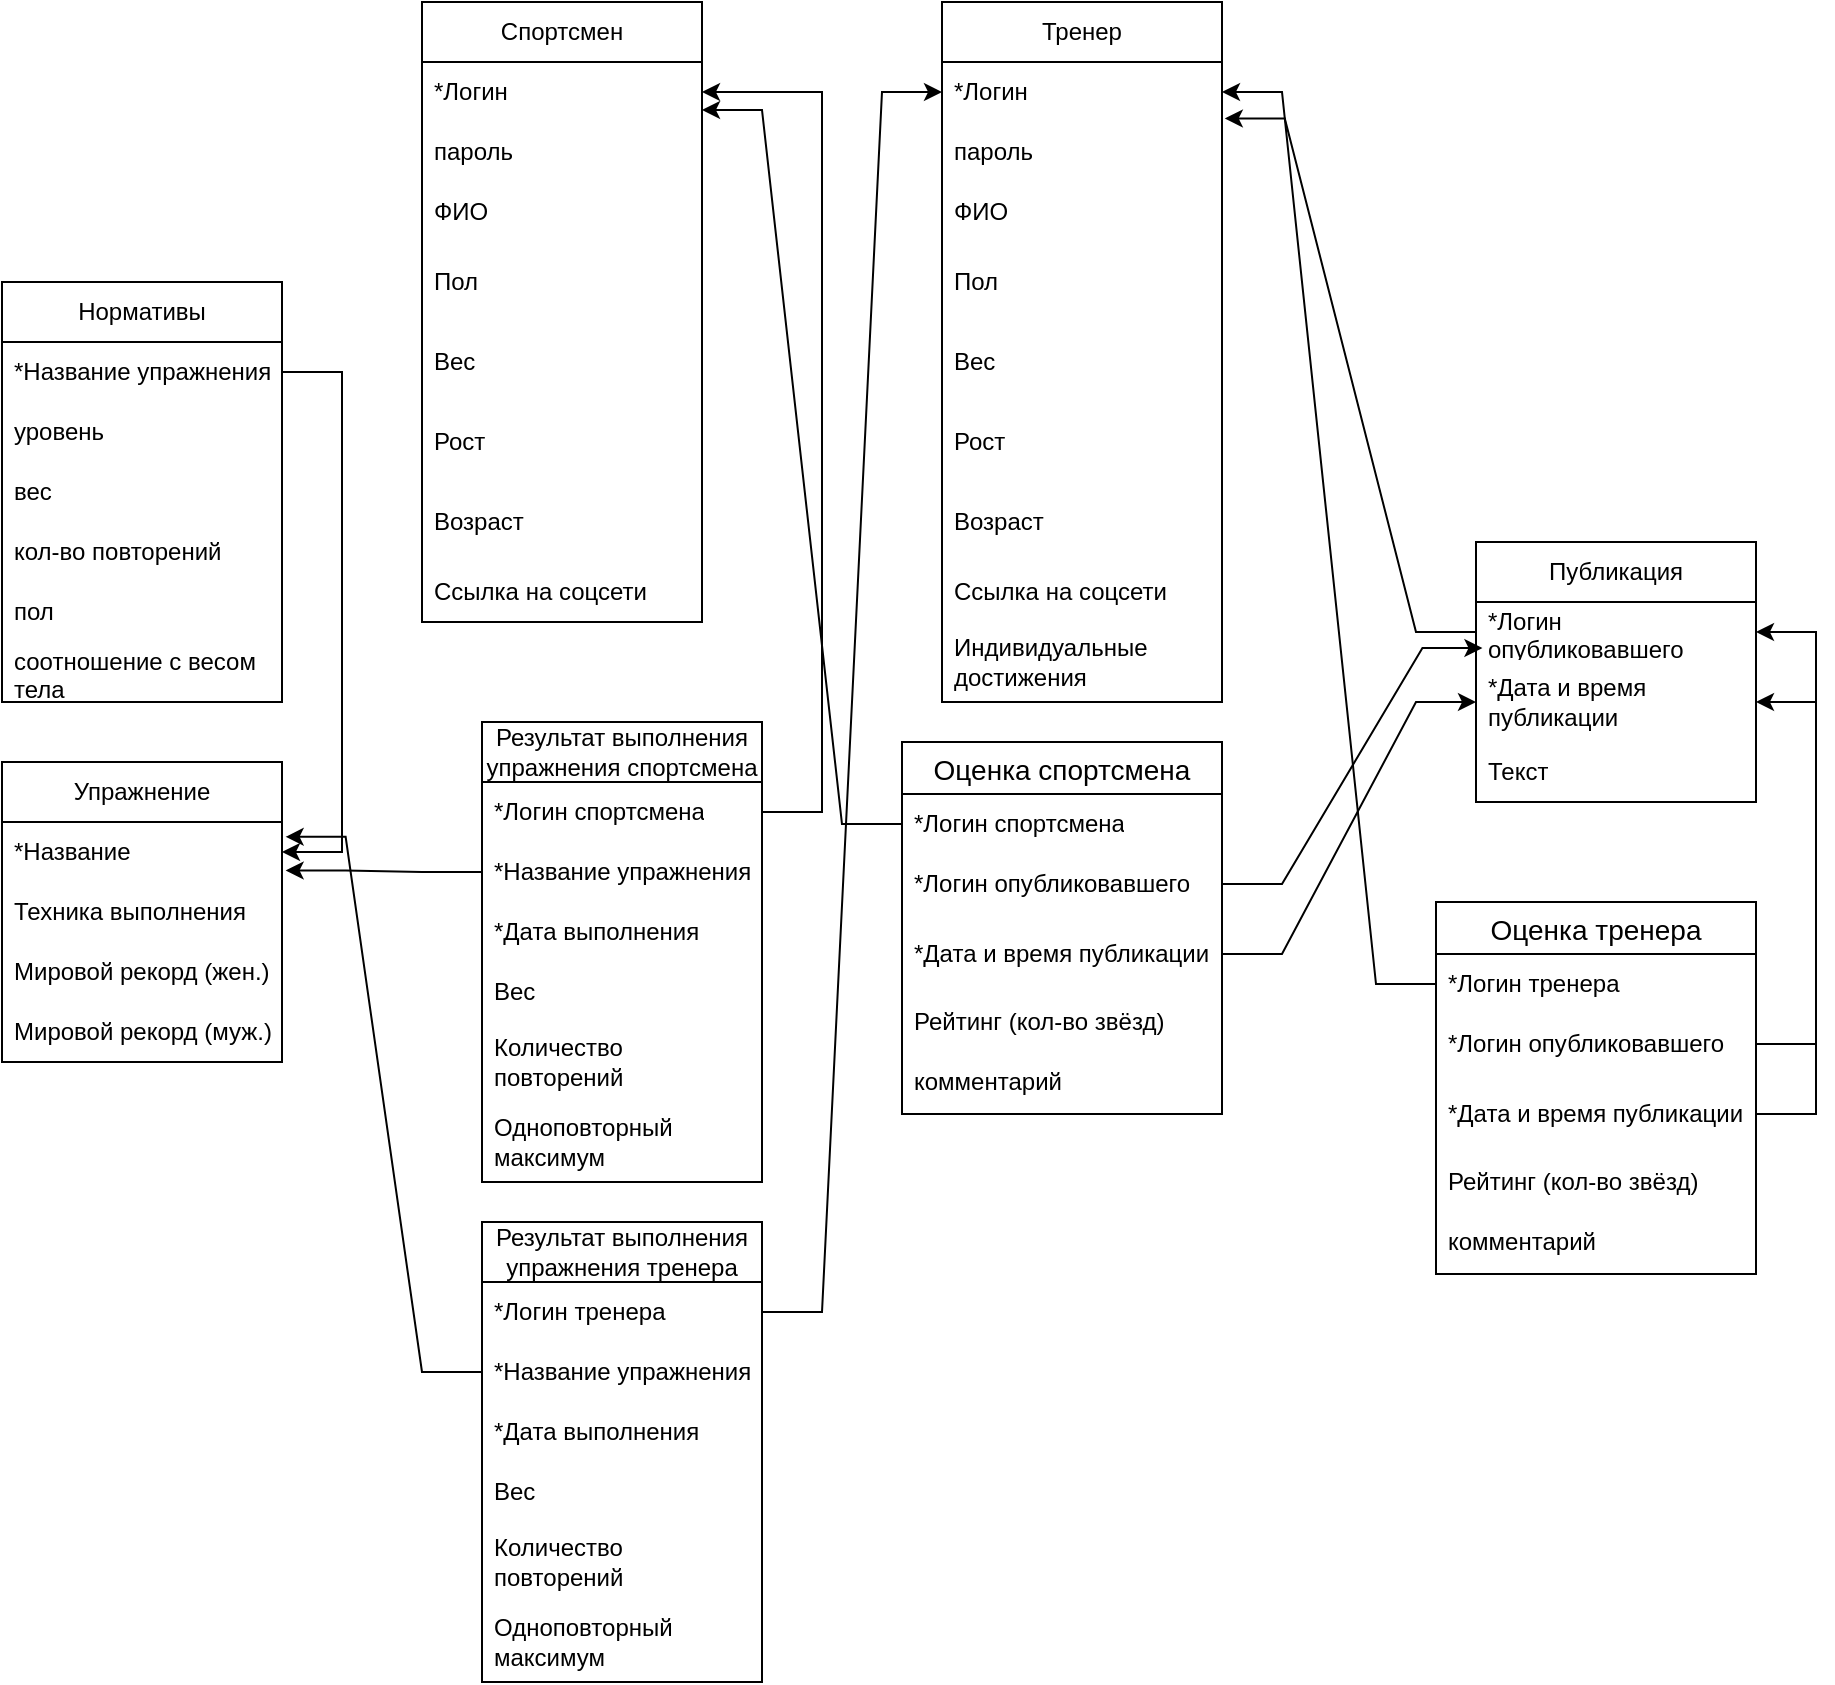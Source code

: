 <mxfile version="24.8.7">
  <diagram id="c07GQGV6-VwXg3aiEi5o" name="Страница — 1">
    <mxGraphModel dx="1877" dy="1699" grid="1" gridSize="10" guides="1" tooltips="1" connect="1" arrows="1" fold="1" page="1" pageScale="1" pageWidth="827" pageHeight="1169" math="0" shadow="0">
      <root>
        <mxCell id="0" />
        <mxCell id="1" parent="0" />
        <mxCell id="rUUBaZWvynunEFiWX7Zg-1" value="Спортсмен" style="swimlane;fontStyle=0;childLayout=stackLayout;horizontal=1;startSize=30;horizontalStack=0;resizeParent=1;resizeParentMax=0;resizeLast=0;collapsible=1;marginBottom=0;whiteSpace=wrap;html=1;" parent="1" vertex="1">
          <mxGeometry x="160" y="-110" width="140" height="310" as="geometry" />
        </mxCell>
        <mxCell id="rUUBaZWvynunEFiWX7Zg-2" value="*Логин" style="text;strokeColor=none;fillColor=none;align=left;verticalAlign=middle;spacingLeft=4;spacingRight=4;overflow=hidden;points=[[0,0.5],[1,0.5]];portConstraint=eastwest;rotatable=0;whiteSpace=wrap;html=1;" parent="rUUBaZWvynunEFiWX7Zg-1" vertex="1">
          <mxGeometry y="30" width="140" height="30" as="geometry" />
        </mxCell>
        <mxCell id="rUUBaZWvynunEFiWX7Zg-3" value="пароль" style="text;strokeColor=none;fillColor=none;align=left;verticalAlign=middle;spacingLeft=4;spacingRight=4;overflow=hidden;points=[[0,0.5],[1,0.5]];portConstraint=eastwest;rotatable=0;whiteSpace=wrap;html=1;" parent="rUUBaZWvynunEFiWX7Zg-1" vertex="1">
          <mxGeometry y="60" width="140" height="30" as="geometry" />
        </mxCell>
        <mxCell id="rUUBaZWvynunEFiWX7Zg-4" value="ФИО" style="text;strokeColor=none;fillColor=none;align=left;verticalAlign=middle;spacingLeft=4;spacingRight=4;overflow=hidden;points=[[0,0.5],[1,0.5]];portConstraint=eastwest;rotatable=0;whiteSpace=wrap;html=1;" parent="rUUBaZWvynunEFiWX7Zg-1" vertex="1">
          <mxGeometry y="90" width="140" height="30" as="geometry" />
        </mxCell>
        <mxCell id="rUUBaZWvynunEFiWX7Zg-5" value="Пол" style="text;strokeColor=none;fillColor=none;align=left;verticalAlign=middle;spacingLeft=4;spacingRight=4;overflow=hidden;points=[[0,0.5],[1,0.5]];portConstraint=eastwest;rotatable=0;whiteSpace=wrap;html=1;" parent="rUUBaZWvynunEFiWX7Zg-1" vertex="1">
          <mxGeometry y="120" width="140" height="40" as="geometry" />
        </mxCell>
        <mxCell id="rUUBaZWvynunEFiWX7Zg-6" value="Вес" style="text;strokeColor=none;fillColor=none;align=left;verticalAlign=middle;spacingLeft=4;spacingRight=4;overflow=hidden;points=[[0,0.5],[1,0.5]];portConstraint=eastwest;rotatable=0;whiteSpace=wrap;html=1;" parent="rUUBaZWvynunEFiWX7Zg-1" vertex="1">
          <mxGeometry y="160" width="140" height="40" as="geometry" />
        </mxCell>
        <mxCell id="rUUBaZWvynunEFiWX7Zg-7" value="Рост" style="text;strokeColor=none;fillColor=none;align=left;verticalAlign=middle;spacingLeft=4;spacingRight=4;overflow=hidden;points=[[0,0.5],[1,0.5]];portConstraint=eastwest;rotatable=0;whiteSpace=wrap;html=1;" parent="rUUBaZWvynunEFiWX7Zg-1" vertex="1">
          <mxGeometry y="200" width="140" height="40" as="geometry" />
        </mxCell>
        <mxCell id="rUUBaZWvynunEFiWX7Zg-8" value="Возраст" style="text;strokeColor=none;fillColor=none;align=left;verticalAlign=middle;spacingLeft=4;spacingRight=4;overflow=hidden;points=[[0,0.5],[1,0.5]];portConstraint=eastwest;rotatable=0;whiteSpace=wrap;html=1;" parent="rUUBaZWvynunEFiWX7Zg-1" vertex="1">
          <mxGeometry y="240" width="140" height="40" as="geometry" />
        </mxCell>
        <mxCell id="rUUBaZWvynunEFiWX7Zg-9" value="Ссылка на соцсети" style="text;strokeColor=none;fillColor=none;align=left;verticalAlign=middle;spacingLeft=4;spacingRight=4;overflow=hidden;points=[[0,0.5],[1,0.5]];portConstraint=eastwest;rotatable=0;whiteSpace=wrap;html=1;" parent="rUUBaZWvynunEFiWX7Zg-1" vertex="1">
          <mxGeometry y="280" width="140" height="30" as="geometry" />
        </mxCell>
        <mxCell id="rUUBaZWvynunEFiWX7Zg-10" value="Упражнение" style="swimlane;fontStyle=0;childLayout=stackLayout;horizontal=1;startSize=30;horizontalStack=0;resizeParent=1;resizeParentMax=0;resizeLast=0;collapsible=1;marginBottom=0;whiteSpace=wrap;html=1;" parent="1" vertex="1">
          <mxGeometry x="-50" y="270" width="140" height="150" as="geometry" />
        </mxCell>
        <mxCell id="rUUBaZWvynunEFiWX7Zg-11" value="*Название" style="text;strokeColor=none;fillColor=none;align=left;verticalAlign=middle;spacingLeft=4;spacingRight=4;overflow=hidden;points=[[0,0.5],[1,0.5]];portConstraint=eastwest;rotatable=0;whiteSpace=wrap;html=1;" parent="rUUBaZWvynunEFiWX7Zg-10" vertex="1">
          <mxGeometry y="30" width="140" height="30" as="geometry" />
        </mxCell>
        <mxCell id="rUUBaZWvynunEFiWX7Zg-12" value="Техника выполнения" style="text;strokeColor=none;fillColor=none;align=left;verticalAlign=middle;spacingLeft=4;spacingRight=4;overflow=hidden;points=[[0,0.5],[1,0.5]];portConstraint=eastwest;rotatable=0;whiteSpace=wrap;html=1;" parent="rUUBaZWvynunEFiWX7Zg-10" vertex="1">
          <mxGeometry y="60" width="140" height="30" as="geometry" />
        </mxCell>
        <mxCell id="lE8NA4NhlGaFQlFwG3aQ-1" value="Мировой рекорд (жен.)" style="text;strokeColor=none;fillColor=none;align=left;verticalAlign=middle;spacingLeft=4;spacingRight=4;overflow=hidden;points=[[0,0.5],[1,0.5]];portConstraint=eastwest;rotatable=0;whiteSpace=wrap;html=1;" parent="rUUBaZWvynunEFiWX7Zg-10" vertex="1">
          <mxGeometry y="90" width="140" height="30" as="geometry" />
        </mxCell>
        <mxCell id="lE8NA4NhlGaFQlFwG3aQ-2" value="Мировой рекорд (муж.)" style="text;strokeColor=none;fillColor=none;align=left;verticalAlign=middle;spacingLeft=4;spacingRight=4;overflow=hidden;points=[[0,0.5],[1,0.5]];portConstraint=eastwest;rotatable=0;whiteSpace=wrap;html=1;" parent="rUUBaZWvynunEFiWX7Zg-10" vertex="1">
          <mxGeometry y="120" width="140" height="30" as="geometry" />
        </mxCell>
        <mxCell id="rUUBaZWvynunEFiWX7Zg-13" value="Публикация" style="swimlane;fontStyle=0;childLayout=stackLayout;horizontal=1;startSize=30;horizontalStack=0;resizeParent=1;resizeParentMax=0;resizeLast=0;collapsible=1;marginBottom=0;whiteSpace=wrap;html=1;" parent="1" vertex="1">
          <mxGeometry x="687" y="160" width="140" height="130" as="geometry" />
        </mxCell>
        <mxCell id="MlBihxFNE_MPmGg6ZcnD-5" value="*Логин опубликовавшего" style="text;strokeColor=none;fillColor=none;align=left;verticalAlign=middle;spacingLeft=4;spacingRight=4;overflow=hidden;points=[[0,0.5],[1,0.5]];portConstraint=eastwest;rotatable=0;whiteSpace=wrap;html=1;" parent="rUUBaZWvynunEFiWX7Zg-13" vertex="1">
          <mxGeometry y="30" width="140" height="30" as="geometry" />
        </mxCell>
        <mxCell id="rUUBaZWvynunEFiWX7Zg-14" value="*Дата и время публикации" style="text;strokeColor=none;fillColor=none;align=left;verticalAlign=middle;spacingLeft=4;spacingRight=4;overflow=hidden;points=[[0,0.5],[1,0.5]];portConstraint=eastwest;rotatable=0;whiteSpace=wrap;html=1;" parent="rUUBaZWvynunEFiWX7Zg-13" vertex="1">
          <mxGeometry y="60" width="140" height="40" as="geometry" />
        </mxCell>
        <mxCell id="rUUBaZWvynunEFiWX7Zg-15" value="Текст" style="text;strokeColor=none;fillColor=none;align=left;verticalAlign=middle;spacingLeft=4;spacingRight=4;overflow=hidden;points=[[0,0.5],[1,0.5]];portConstraint=eastwest;rotatable=0;whiteSpace=wrap;html=1;" parent="rUUBaZWvynunEFiWX7Zg-13" vertex="1">
          <mxGeometry y="100" width="140" height="30" as="geometry" />
        </mxCell>
        <mxCell id="rUUBaZWvynunEFiWX7Zg-16" value="Тренер" style="swimlane;fontStyle=0;childLayout=stackLayout;horizontal=1;startSize=30;horizontalStack=0;resizeParent=1;resizeParentMax=0;resizeLast=0;collapsible=1;marginBottom=0;whiteSpace=wrap;html=1;" parent="1" vertex="1">
          <mxGeometry x="420" y="-110" width="140" height="350" as="geometry" />
        </mxCell>
        <mxCell id="rUUBaZWvynunEFiWX7Zg-17" value="*Логин" style="text;strokeColor=none;fillColor=none;align=left;verticalAlign=middle;spacingLeft=4;spacingRight=4;overflow=hidden;points=[[0,0.5],[1,0.5]];portConstraint=eastwest;rotatable=0;whiteSpace=wrap;html=1;" parent="rUUBaZWvynunEFiWX7Zg-16" vertex="1">
          <mxGeometry y="30" width="140" height="30" as="geometry" />
        </mxCell>
        <mxCell id="rUUBaZWvynunEFiWX7Zg-18" value="пароль" style="text;strokeColor=none;fillColor=none;align=left;verticalAlign=middle;spacingLeft=4;spacingRight=4;overflow=hidden;points=[[0,0.5],[1,0.5]];portConstraint=eastwest;rotatable=0;whiteSpace=wrap;html=1;" parent="rUUBaZWvynunEFiWX7Zg-16" vertex="1">
          <mxGeometry y="60" width="140" height="30" as="geometry" />
        </mxCell>
        <mxCell id="rUUBaZWvynunEFiWX7Zg-19" value="ФИО" style="text;strokeColor=none;fillColor=none;align=left;verticalAlign=middle;spacingLeft=4;spacingRight=4;overflow=hidden;points=[[0,0.5],[1,0.5]];portConstraint=eastwest;rotatable=0;whiteSpace=wrap;html=1;" parent="rUUBaZWvynunEFiWX7Zg-16" vertex="1">
          <mxGeometry y="90" width="140" height="30" as="geometry" />
        </mxCell>
        <mxCell id="rUUBaZWvynunEFiWX7Zg-20" value="Пол" style="text;strokeColor=none;fillColor=none;align=left;verticalAlign=middle;spacingLeft=4;spacingRight=4;overflow=hidden;points=[[0,0.5],[1,0.5]];portConstraint=eastwest;rotatable=0;whiteSpace=wrap;html=1;" parent="rUUBaZWvynunEFiWX7Zg-16" vertex="1">
          <mxGeometry y="120" width="140" height="40" as="geometry" />
        </mxCell>
        <mxCell id="rUUBaZWvynunEFiWX7Zg-21" value="Вес" style="text;strokeColor=none;fillColor=none;align=left;verticalAlign=middle;spacingLeft=4;spacingRight=4;overflow=hidden;points=[[0,0.5],[1,0.5]];portConstraint=eastwest;rotatable=0;whiteSpace=wrap;html=1;" parent="rUUBaZWvynunEFiWX7Zg-16" vertex="1">
          <mxGeometry y="160" width="140" height="40" as="geometry" />
        </mxCell>
        <mxCell id="rUUBaZWvynunEFiWX7Zg-22" value="Рост" style="text;strokeColor=none;fillColor=none;align=left;verticalAlign=middle;spacingLeft=4;spacingRight=4;overflow=hidden;points=[[0,0.5],[1,0.5]];portConstraint=eastwest;rotatable=0;whiteSpace=wrap;html=1;" parent="rUUBaZWvynunEFiWX7Zg-16" vertex="1">
          <mxGeometry y="200" width="140" height="40" as="geometry" />
        </mxCell>
        <mxCell id="rUUBaZWvynunEFiWX7Zg-23" value="Возраст" style="text;strokeColor=none;fillColor=none;align=left;verticalAlign=middle;spacingLeft=4;spacingRight=4;overflow=hidden;points=[[0,0.5],[1,0.5]];portConstraint=eastwest;rotatable=0;whiteSpace=wrap;html=1;" parent="rUUBaZWvynunEFiWX7Zg-16" vertex="1">
          <mxGeometry y="240" width="140" height="40" as="geometry" />
        </mxCell>
        <mxCell id="VtZpSZQVkxVqMhEf5HsR-1" value="Ссылка на соцсети" style="text;strokeColor=none;fillColor=none;align=left;verticalAlign=middle;spacingLeft=4;spacingRight=4;overflow=hidden;points=[[0,0.5],[1,0.5]];portConstraint=eastwest;rotatable=0;whiteSpace=wrap;html=1;" parent="rUUBaZWvynunEFiWX7Zg-16" vertex="1">
          <mxGeometry y="280" width="140" height="30" as="geometry" />
        </mxCell>
        <mxCell id="rUUBaZWvynunEFiWX7Zg-24" value="Индивидуальные достижения" style="text;strokeColor=none;fillColor=none;align=left;verticalAlign=middle;spacingLeft=4;spacingRight=4;overflow=hidden;points=[[0,0.5],[1,0.5]];portConstraint=eastwest;rotatable=0;whiteSpace=wrap;html=1;" parent="rUUBaZWvynunEFiWX7Zg-16" vertex="1">
          <mxGeometry y="310" width="140" height="40" as="geometry" />
        </mxCell>
        <mxCell id="rUUBaZWvynunEFiWX7Zg-25" value="Результат выполнения упражнения спортсмена" style="swimlane;fontStyle=0;childLayout=stackLayout;horizontal=1;startSize=30;horizontalStack=0;resizeParent=1;resizeParentMax=0;resizeLast=0;collapsible=1;marginBottom=0;whiteSpace=wrap;html=1;" parent="1" vertex="1">
          <mxGeometry x="190" y="250" width="140" height="230" as="geometry" />
        </mxCell>
        <mxCell id="MlBihxFNE_MPmGg6ZcnD-2" value="*Логин спортсмена" style="text;strokeColor=none;fillColor=none;align=left;verticalAlign=middle;spacingLeft=4;spacingRight=4;overflow=hidden;points=[[0,0.5],[1,0.5]];portConstraint=eastwest;rotatable=0;whiteSpace=wrap;html=1;" parent="rUUBaZWvynunEFiWX7Zg-25" vertex="1">
          <mxGeometry y="30" width="140" height="30" as="geometry" />
        </mxCell>
        <mxCell id="6RJug8LGLk_9Msren_2N-3" value="*Название упражнения" style="text;strokeColor=none;fillColor=none;align=left;verticalAlign=middle;spacingLeft=4;spacingRight=4;overflow=hidden;points=[[0,0.5],[1,0.5]];portConstraint=eastwest;rotatable=0;whiteSpace=wrap;html=1;" parent="rUUBaZWvynunEFiWX7Zg-25" vertex="1">
          <mxGeometry y="60" width="140" height="30" as="geometry" />
        </mxCell>
        <mxCell id="rUUBaZWvynunEFiWX7Zg-26" value="*Дата выполнения" style="text;strokeColor=none;fillColor=none;align=left;verticalAlign=middle;spacingLeft=4;spacingRight=4;overflow=hidden;points=[[0,0.5],[1,0.5]];portConstraint=eastwest;rotatable=0;whiteSpace=wrap;html=1;" parent="rUUBaZWvynunEFiWX7Zg-25" vertex="1">
          <mxGeometry y="90" width="140" height="30" as="geometry" />
        </mxCell>
        <mxCell id="rUUBaZWvynunEFiWX7Zg-27" value="Вес" style="text;strokeColor=none;fillColor=none;align=left;verticalAlign=middle;spacingLeft=4;spacingRight=4;overflow=hidden;points=[[0,0.5],[1,0.5]];portConstraint=eastwest;rotatable=0;whiteSpace=wrap;html=1;" parent="rUUBaZWvynunEFiWX7Zg-25" vertex="1">
          <mxGeometry y="120" width="140" height="30" as="geometry" />
        </mxCell>
        <mxCell id="rUUBaZWvynunEFiWX7Zg-28" value="Количество повторений" style="text;strokeColor=none;fillColor=none;align=left;verticalAlign=middle;spacingLeft=4;spacingRight=4;overflow=hidden;points=[[0,0.5],[1,0.5]];portConstraint=eastwest;rotatable=0;whiteSpace=wrap;html=1;" parent="rUUBaZWvynunEFiWX7Zg-25" vertex="1">
          <mxGeometry y="150" width="140" height="40" as="geometry" />
        </mxCell>
        <mxCell id="rUUBaZWvynunEFiWX7Zg-29" value="Одноповторный максимум" style="text;strokeColor=none;fillColor=none;align=left;verticalAlign=middle;spacingLeft=4;spacingRight=4;overflow=hidden;points=[[0,0.5],[1,0.5]];portConstraint=eastwest;rotatable=0;whiteSpace=wrap;html=1;" parent="rUUBaZWvynunEFiWX7Zg-25" vertex="1">
          <mxGeometry y="190" width="140" height="40" as="geometry" />
        </mxCell>
        <mxCell id="rUUBaZWvynunEFiWX7Zg-30" value="Нормативы" style="swimlane;fontStyle=0;childLayout=stackLayout;horizontal=1;startSize=30;horizontalStack=0;resizeParent=1;resizeParentMax=0;resizeLast=0;collapsible=1;marginBottom=0;whiteSpace=wrap;html=1;" parent="1" vertex="1">
          <mxGeometry x="-50" y="30" width="140" height="210" as="geometry" />
        </mxCell>
        <mxCell id="6RJug8LGLk_9Msren_2N-1" value="*Название упражнения" style="text;strokeColor=none;fillColor=none;align=left;verticalAlign=middle;spacingLeft=4;spacingRight=4;overflow=hidden;points=[[0,0.5],[1,0.5]];portConstraint=eastwest;rotatable=0;whiteSpace=wrap;html=1;" parent="rUUBaZWvynunEFiWX7Zg-30" vertex="1">
          <mxGeometry y="30" width="140" height="30" as="geometry" />
        </mxCell>
        <mxCell id="rUUBaZWvynunEFiWX7Zg-31" value="уровень" style="text;strokeColor=none;fillColor=none;align=left;verticalAlign=middle;spacingLeft=4;spacingRight=4;overflow=hidden;points=[[0,0.5],[1,0.5]];portConstraint=eastwest;rotatable=0;whiteSpace=wrap;html=1;" parent="rUUBaZWvynunEFiWX7Zg-30" vertex="1">
          <mxGeometry y="60" width="140" height="30" as="geometry" />
        </mxCell>
        <mxCell id="rUUBaZWvynunEFiWX7Zg-32" value="вес" style="text;strokeColor=none;fillColor=none;align=left;verticalAlign=middle;spacingLeft=4;spacingRight=4;overflow=hidden;points=[[0,0.5],[1,0.5]];portConstraint=eastwest;rotatable=0;whiteSpace=wrap;html=1;" parent="rUUBaZWvynunEFiWX7Zg-30" vertex="1">
          <mxGeometry y="90" width="140" height="30" as="geometry" />
        </mxCell>
        <mxCell id="lE8NA4NhlGaFQlFwG3aQ-3" value="кол-во повторений" style="text;strokeColor=none;fillColor=none;align=left;verticalAlign=middle;spacingLeft=4;spacingRight=4;overflow=hidden;points=[[0,0.5],[1,0.5]];portConstraint=eastwest;rotatable=0;whiteSpace=wrap;html=1;" parent="rUUBaZWvynunEFiWX7Zg-30" vertex="1">
          <mxGeometry y="120" width="140" height="30" as="geometry" />
        </mxCell>
        <mxCell id="MvgIU7nSkMp8FIetMFMV-1" value="пол" style="text;strokeColor=none;fillColor=none;align=left;verticalAlign=middle;spacingLeft=4;spacingRight=4;overflow=hidden;points=[[0,0.5],[1,0.5]];portConstraint=eastwest;rotatable=0;whiteSpace=wrap;html=1;" parent="rUUBaZWvynunEFiWX7Zg-30" vertex="1">
          <mxGeometry y="150" width="140" height="30" as="geometry" />
        </mxCell>
        <mxCell id="MvgIU7nSkMp8FIetMFMV-2" value="соотношение с весом тела" style="text;strokeColor=none;fillColor=none;align=left;verticalAlign=middle;spacingLeft=4;spacingRight=4;overflow=hidden;points=[[0,0.5],[1,0.5]];portConstraint=eastwest;rotatable=0;whiteSpace=wrap;html=1;" parent="rUUBaZWvynunEFiWX7Zg-30" vertex="1">
          <mxGeometry y="180" width="140" height="30" as="geometry" />
        </mxCell>
        <mxCell id="rUUBaZWvynunEFiWX7Zg-33" value="" style="edgeStyle=entityRelationEdgeStyle;fontSize=12;html=1;endArrow=none;rounded=0;exitX=1.01;exitY=0.94;exitDx=0;exitDy=0;exitPerimeter=0;endFill=0;startArrow=classic;startFill=1;" parent="1" source="rUUBaZWvynunEFiWX7Zg-17" target="MlBihxFNE_MPmGg6ZcnD-5" edge="1">
          <mxGeometry width="100" height="100" relative="1" as="geometry">
            <mxPoint x="460" y="290" as="sourcePoint" />
            <mxPoint x="560" y="190" as="targetPoint" />
          </mxGeometry>
        </mxCell>
        <mxCell id="rUUBaZWvynunEFiWX7Zg-34" value="" style="edgeStyle=entityRelationEdgeStyle;fontSize=12;html=1;endArrow=none;rounded=0;endFill=0;startArrow=classic;startFill=1;" parent="1" source="rUUBaZWvynunEFiWX7Zg-2" target="MlBihxFNE_MPmGg6ZcnD-2" edge="1">
          <mxGeometry width="100" height="100" relative="1" as="geometry">
            <mxPoint x="430" y="260" as="sourcePoint" />
            <mxPoint x="530" y="160" as="targetPoint" />
          </mxGeometry>
        </mxCell>
        <mxCell id="rUUBaZWvynunEFiWX7Zg-37" value="Оценка спортсмена" style="swimlane;fontStyle=0;childLayout=stackLayout;horizontal=1;startSize=26;horizontalStack=0;resizeParent=1;resizeParentMax=0;resizeLast=0;collapsible=1;marginBottom=0;align=center;fontSize=14;" parent="1" vertex="1">
          <mxGeometry x="400" y="260" width="160" height="186" as="geometry" />
        </mxCell>
        <mxCell id="MlBihxFNE_MPmGg6ZcnD-3" value="*Логин спортсмена" style="text;strokeColor=none;fillColor=none;align=left;verticalAlign=middle;spacingLeft=4;spacingRight=4;overflow=hidden;points=[[0,0.5],[1,0.5]];portConstraint=eastwest;rotatable=0;whiteSpace=wrap;html=1;" parent="rUUBaZWvynunEFiWX7Zg-37" vertex="1">
          <mxGeometry y="26" width="160" height="30" as="geometry" />
        </mxCell>
        <mxCell id="MlBihxFNE_MPmGg6ZcnD-7" value="*Логин опубликовавшего" style="text;strokeColor=none;fillColor=none;align=left;verticalAlign=middle;spacingLeft=4;spacingRight=4;overflow=hidden;points=[[0,0.5],[1,0.5]];portConstraint=eastwest;rotatable=0;whiteSpace=wrap;html=1;" parent="rUUBaZWvynunEFiWX7Zg-37" vertex="1">
          <mxGeometry y="56" width="160" height="30" as="geometry" />
        </mxCell>
        <mxCell id="MlBihxFNE_MPmGg6ZcnD-6" value="*Дата и время публикации" style="text;strokeColor=none;fillColor=none;align=left;verticalAlign=middle;spacingLeft=4;spacingRight=4;overflow=hidden;points=[[0,0.5],[1,0.5]];portConstraint=eastwest;rotatable=0;whiteSpace=wrap;html=1;" parent="rUUBaZWvynunEFiWX7Zg-37" vertex="1">
          <mxGeometry y="86" width="160" height="40" as="geometry" />
        </mxCell>
        <mxCell id="rUUBaZWvynunEFiWX7Zg-38" value="Рейтинг (кол-во звёзд)" style="text;strokeColor=none;fillColor=none;spacingLeft=4;spacingRight=4;overflow=hidden;rotatable=0;points=[[0,0.5],[1,0.5]];portConstraint=eastwest;fontSize=12;whiteSpace=wrap;html=1;" parent="rUUBaZWvynunEFiWX7Zg-37" vertex="1">
          <mxGeometry y="126" width="160" height="30" as="geometry" />
        </mxCell>
        <mxCell id="rUUBaZWvynunEFiWX7Zg-39" value="комментарий" style="text;strokeColor=none;fillColor=none;spacingLeft=4;spacingRight=4;overflow=hidden;rotatable=0;points=[[0,0.5],[1,0.5]];portConstraint=eastwest;fontSize=12;whiteSpace=wrap;html=1;" parent="rUUBaZWvynunEFiWX7Zg-37" vertex="1">
          <mxGeometry y="156" width="160" height="30" as="geometry" />
        </mxCell>
        <mxCell id="rUUBaZWvynunEFiWX7Zg-40" value="" style="edgeStyle=entityRelationEdgeStyle;fontSize=12;html=1;endArrow=none;rounded=0;startArrow=classic;startFill=1;endFill=0;" parent="1" source="rUUBaZWvynunEFiWX7Zg-14" target="MlBihxFNE_MPmGg6ZcnD-6" edge="1">
          <mxGeometry width="100" height="100" relative="1" as="geometry">
            <mxPoint x="535" y="430" as="sourcePoint" />
            <mxPoint x="575" y="540" as="targetPoint" />
            <Array as="points">
              <mxPoint x="585" y="505" />
              <mxPoint x="810" y="480" />
            </Array>
          </mxGeometry>
        </mxCell>
        <mxCell id="rUUBaZWvynunEFiWX7Zg-42" value="" style="edgeStyle=entityRelationEdgeStyle;fontSize=12;html=1;endArrow=none;rounded=0;endFill=0;startArrow=classic;startFill=1;" parent="1" target="MlBihxFNE_MPmGg6ZcnD-3" edge="1">
          <mxGeometry width="100" height="100" relative="1" as="geometry">
            <mxPoint x="300" y="-56" as="sourcePoint" />
            <mxPoint x="365" y="540.0" as="targetPoint" />
            <Array as="points">
              <mxPoint x="-65" y="318" />
              <mxPoint x="320" y="300" />
              <mxPoint x="385" y="290" />
              <mxPoint x="310" y="460" />
              <mxPoint x="360" y="500" />
            </Array>
          </mxGeometry>
        </mxCell>
        <mxCell id="rUUBaZWvynunEFiWX7Zg-43" value="" style="edgeStyle=entityRelationEdgeStyle;fontSize=12;html=1;endArrow=none;rounded=0;startArrow=classic;startFill=1;endFill=0;" parent="1" source="rUUBaZWvynunEFiWX7Zg-17" target="XjAbtfQzyfFhui1mtpMU-10" edge="1">
          <mxGeometry width="100" height="100" relative="1" as="geometry">
            <mxPoint x="450" y="360" as="sourcePoint" />
            <mxPoint x="650" y="560" as="targetPoint" />
            <Array as="points">
              <mxPoint x="750" y="350" />
            </Array>
          </mxGeometry>
        </mxCell>
        <mxCell id="rUUBaZWvynunEFiWX7Zg-44" value="" style="edgeStyle=entityRelationEdgeStyle;fontSize=12;html=1;endArrow=classic;rounded=0;endFill=1;entryX=1.013;entryY=0.807;entryDx=0;entryDy=0;entryPerimeter=0;" parent="1" source="6RJug8LGLk_9Msren_2N-3" target="rUUBaZWvynunEFiWX7Zg-11" edge="1">
          <mxGeometry width="100" height="100" relative="1" as="geometry">
            <mxPoint x="210" y="290" as="sourcePoint" />
            <mxPoint x="240" y="320" as="targetPoint" />
          </mxGeometry>
        </mxCell>
        <mxCell id="rUUBaZWvynunEFiWX7Zg-45" value="" style="edgeStyle=entityRelationEdgeStyle;fontSize=12;html=1;endArrow=none;rounded=0;endFill=0;startArrow=classic;startFill=1;" parent="1" source="rUUBaZWvynunEFiWX7Zg-17" target="XjAbtfQzyfFhui1mtpMU-2" edge="1">
          <mxGeometry width="100" height="100" relative="1" as="geometry">
            <mxPoint x="740" y="-110" as="sourcePoint" />
            <mxPoint x="640" y="350" as="targetPoint" />
          </mxGeometry>
        </mxCell>
        <mxCell id="6RJug8LGLk_9Msren_2N-2" value="" style="edgeStyle=entityRelationEdgeStyle;fontSize=12;html=1;endArrow=classic;rounded=0;endFill=1;" parent="1" source="6RJug8LGLk_9Msren_2N-1" target="rUUBaZWvynunEFiWX7Zg-11" edge="1">
          <mxGeometry width="100" height="100" relative="1" as="geometry">
            <mxPoint x="90" y="200" as="sourcePoint" />
            <mxPoint x="180" y="290" as="targetPoint" />
          </mxGeometry>
        </mxCell>
        <mxCell id="MlBihxFNE_MPmGg6ZcnD-8" value="" style="edgeStyle=entityRelationEdgeStyle;fontSize=12;html=1;endArrow=none;rounded=0;startArrow=classic;startFill=1;endFill=0;exitX=0.023;exitY=0.767;exitDx=0;exitDy=0;exitPerimeter=0;" parent="1" source="MlBihxFNE_MPmGg6ZcnD-5" target="MlBihxFNE_MPmGg6ZcnD-7" edge="1">
          <mxGeometry width="100" height="100" relative="1" as="geometry">
            <mxPoint x="767" y="350" as="sourcePoint" />
            <mxPoint x="640" y="481" as="targetPoint" />
            <Array as="points">
              <mxPoint x="665" y="580" />
              <mxPoint x="890" y="555" />
              <mxPoint x="550" y="435" />
            </Array>
          </mxGeometry>
        </mxCell>
        <mxCell id="XjAbtfQzyfFhui1mtpMU-1" value="Результат выполнения упражнения тренера" style="swimlane;fontStyle=0;childLayout=stackLayout;horizontal=1;startSize=30;horizontalStack=0;resizeParent=1;resizeParentMax=0;resizeLast=0;collapsible=1;marginBottom=0;whiteSpace=wrap;html=1;" vertex="1" parent="1">
          <mxGeometry x="190" y="500" width="140" height="230" as="geometry" />
        </mxCell>
        <mxCell id="XjAbtfQzyfFhui1mtpMU-2" value="*Логин тренера" style="text;strokeColor=none;fillColor=none;align=left;verticalAlign=middle;spacingLeft=4;spacingRight=4;overflow=hidden;points=[[0,0.5],[1,0.5]];portConstraint=eastwest;rotatable=0;whiteSpace=wrap;html=1;" vertex="1" parent="XjAbtfQzyfFhui1mtpMU-1">
          <mxGeometry y="30" width="140" height="30" as="geometry" />
        </mxCell>
        <mxCell id="XjAbtfQzyfFhui1mtpMU-3" value="*Название упражнения" style="text;strokeColor=none;fillColor=none;align=left;verticalAlign=middle;spacingLeft=4;spacingRight=4;overflow=hidden;points=[[0,0.5],[1,0.5]];portConstraint=eastwest;rotatable=0;whiteSpace=wrap;html=1;" vertex="1" parent="XjAbtfQzyfFhui1mtpMU-1">
          <mxGeometry y="60" width="140" height="30" as="geometry" />
        </mxCell>
        <mxCell id="XjAbtfQzyfFhui1mtpMU-4" value="*Дата выполнения" style="text;strokeColor=none;fillColor=none;align=left;verticalAlign=middle;spacingLeft=4;spacingRight=4;overflow=hidden;points=[[0,0.5],[1,0.5]];portConstraint=eastwest;rotatable=0;whiteSpace=wrap;html=1;" vertex="1" parent="XjAbtfQzyfFhui1mtpMU-1">
          <mxGeometry y="90" width="140" height="30" as="geometry" />
        </mxCell>
        <mxCell id="XjAbtfQzyfFhui1mtpMU-5" value="Вес" style="text;strokeColor=none;fillColor=none;align=left;verticalAlign=middle;spacingLeft=4;spacingRight=4;overflow=hidden;points=[[0,0.5],[1,0.5]];portConstraint=eastwest;rotatable=0;whiteSpace=wrap;html=1;" vertex="1" parent="XjAbtfQzyfFhui1mtpMU-1">
          <mxGeometry y="120" width="140" height="30" as="geometry" />
        </mxCell>
        <mxCell id="XjAbtfQzyfFhui1mtpMU-6" value="Количество повторений" style="text;strokeColor=none;fillColor=none;align=left;verticalAlign=middle;spacingLeft=4;spacingRight=4;overflow=hidden;points=[[0,0.5],[1,0.5]];portConstraint=eastwest;rotatable=0;whiteSpace=wrap;html=1;" vertex="1" parent="XjAbtfQzyfFhui1mtpMU-1">
          <mxGeometry y="150" width="140" height="40" as="geometry" />
        </mxCell>
        <mxCell id="XjAbtfQzyfFhui1mtpMU-7" value="Одноповторный максимум" style="text;strokeColor=none;fillColor=none;align=left;verticalAlign=middle;spacingLeft=4;spacingRight=4;overflow=hidden;points=[[0,0.5],[1,0.5]];portConstraint=eastwest;rotatable=0;whiteSpace=wrap;html=1;" vertex="1" parent="XjAbtfQzyfFhui1mtpMU-1">
          <mxGeometry y="190" width="140" height="40" as="geometry" />
        </mxCell>
        <mxCell id="XjAbtfQzyfFhui1mtpMU-8" value="" style="edgeStyle=entityRelationEdgeStyle;fontSize=12;html=1;endArrow=classic;rounded=0;endFill=1;entryX=1.013;entryY=0.247;entryDx=0;entryDy=0;exitX=0;exitY=0.5;exitDx=0;exitDy=0;entryPerimeter=0;" edge="1" parent="1" source="XjAbtfQzyfFhui1mtpMU-3" target="rUUBaZWvynunEFiWX7Zg-11">
          <mxGeometry width="100" height="100" relative="1" as="geometry">
            <mxPoint x="90" y="585" as="sourcePoint" />
            <mxPoint x="-160" y="325" as="targetPoint" />
            <Array as="points">
              <mxPoint x="-160" y="480" />
            </Array>
          </mxGeometry>
        </mxCell>
        <mxCell id="XjAbtfQzyfFhui1mtpMU-9" value="Оценка тренера" style="swimlane;fontStyle=0;childLayout=stackLayout;horizontal=1;startSize=26;horizontalStack=0;resizeParent=1;resizeParentMax=0;resizeLast=0;collapsible=1;marginBottom=0;align=center;fontSize=14;" vertex="1" parent="1">
          <mxGeometry x="667" y="340" width="160" height="186" as="geometry" />
        </mxCell>
        <mxCell id="XjAbtfQzyfFhui1mtpMU-10" value="*Логин тренера" style="text;strokeColor=none;fillColor=none;align=left;verticalAlign=middle;spacingLeft=4;spacingRight=4;overflow=hidden;points=[[0,0.5],[1,0.5]];portConstraint=eastwest;rotatable=0;whiteSpace=wrap;html=1;" vertex="1" parent="XjAbtfQzyfFhui1mtpMU-9">
          <mxGeometry y="26" width="160" height="30" as="geometry" />
        </mxCell>
        <mxCell id="XjAbtfQzyfFhui1mtpMU-11" value="*Логин опубликовавшего" style="text;strokeColor=none;fillColor=none;align=left;verticalAlign=middle;spacingLeft=4;spacingRight=4;overflow=hidden;points=[[0,0.5],[1,0.5]];portConstraint=eastwest;rotatable=0;whiteSpace=wrap;html=1;" vertex="1" parent="XjAbtfQzyfFhui1mtpMU-9">
          <mxGeometry y="56" width="160" height="30" as="geometry" />
        </mxCell>
        <mxCell id="XjAbtfQzyfFhui1mtpMU-12" value="*Дата и время публикации" style="text;strokeColor=none;fillColor=none;align=left;verticalAlign=middle;spacingLeft=4;spacingRight=4;overflow=hidden;points=[[0,0.5],[1,0.5]];portConstraint=eastwest;rotatable=0;whiteSpace=wrap;html=1;" vertex="1" parent="XjAbtfQzyfFhui1mtpMU-9">
          <mxGeometry y="86" width="160" height="40" as="geometry" />
        </mxCell>
        <mxCell id="XjAbtfQzyfFhui1mtpMU-13" value="Рейтинг (кол-во звёзд)" style="text;strokeColor=none;fillColor=none;spacingLeft=4;spacingRight=4;overflow=hidden;rotatable=0;points=[[0,0.5],[1,0.5]];portConstraint=eastwest;fontSize=12;whiteSpace=wrap;html=1;" vertex="1" parent="XjAbtfQzyfFhui1mtpMU-9">
          <mxGeometry y="126" width="160" height="30" as="geometry" />
        </mxCell>
        <mxCell id="XjAbtfQzyfFhui1mtpMU-14" value="комментарий" style="text;strokeColor=none;fillColor=none;spacingLeft=4;spacingRight=4;overflow=hidden;rotatable=0;points=[[0,0.5],[1,0.5]];portConstraint=eastwest;fontSize=12;whiteSpace=wrap;html=1;" vertex="1" parent="XjAbtfQzyfFhui1mtpMU-9">
          <mxGeometry y="156" width="160" height="30" as="geometry" />
        </mxCell>
        <mxCell id="XjAbtfQzyfFhui1mtpMU-15" value="" style="edgeStyle=entityRelationEdgeStyle;fontSize=12;html=1;endArrow=none;rounded=0;startArrow=classic;startFill=1;endFill=0;" edge="1" parent="1" source="rUUBaZWvynunEFiWX7Zg-14" target="XjAbtfQzyfFhui1mtpMU-12">
          <mxGeometry width="100" height="100" relative="1" as="geometry">
            <mxPoint x="697" y="250" as="sourcePoint" />
            <mxPoint x="570" y="376" as="targetPoint" />
            <Array as="points">
              <mxPoint x="595" y="515" />
              <mxPoint x="820" y="490" />
            </Array>
          </mxGeometry>
        </mxCell>
        <mxCell id="XjAbtfQzyfFhui1mtpMU-16" value="" style="edgeStyle=entityRelationEdgeStyle;fontSize=12;html=1;endArrow=none;rounded=0;startArrow=classic;startFill=1;endFill=0;" edge="1" parent="1" source="MlBihxFNE_MPmGg6ZcnD-5" target="XjAbtfQzyfFhui1mtpMU-11">
          <mxGeometry width="100" height="100" relative="1" as="geometry">
            <mxPoint x="837" y="250" as="sourcePoint" />
            <mxPoint x="837" y="456" as="targetPoint" />
            <Array as="points">
              <mxPoint x="605" y="525" />
              <mxPoint x="830" y="500" />
            </Array>
          </mxGeometry>
        </mxCell>
      </root>
    </mxGraphModel>
  </diagram>
</mxfile>
